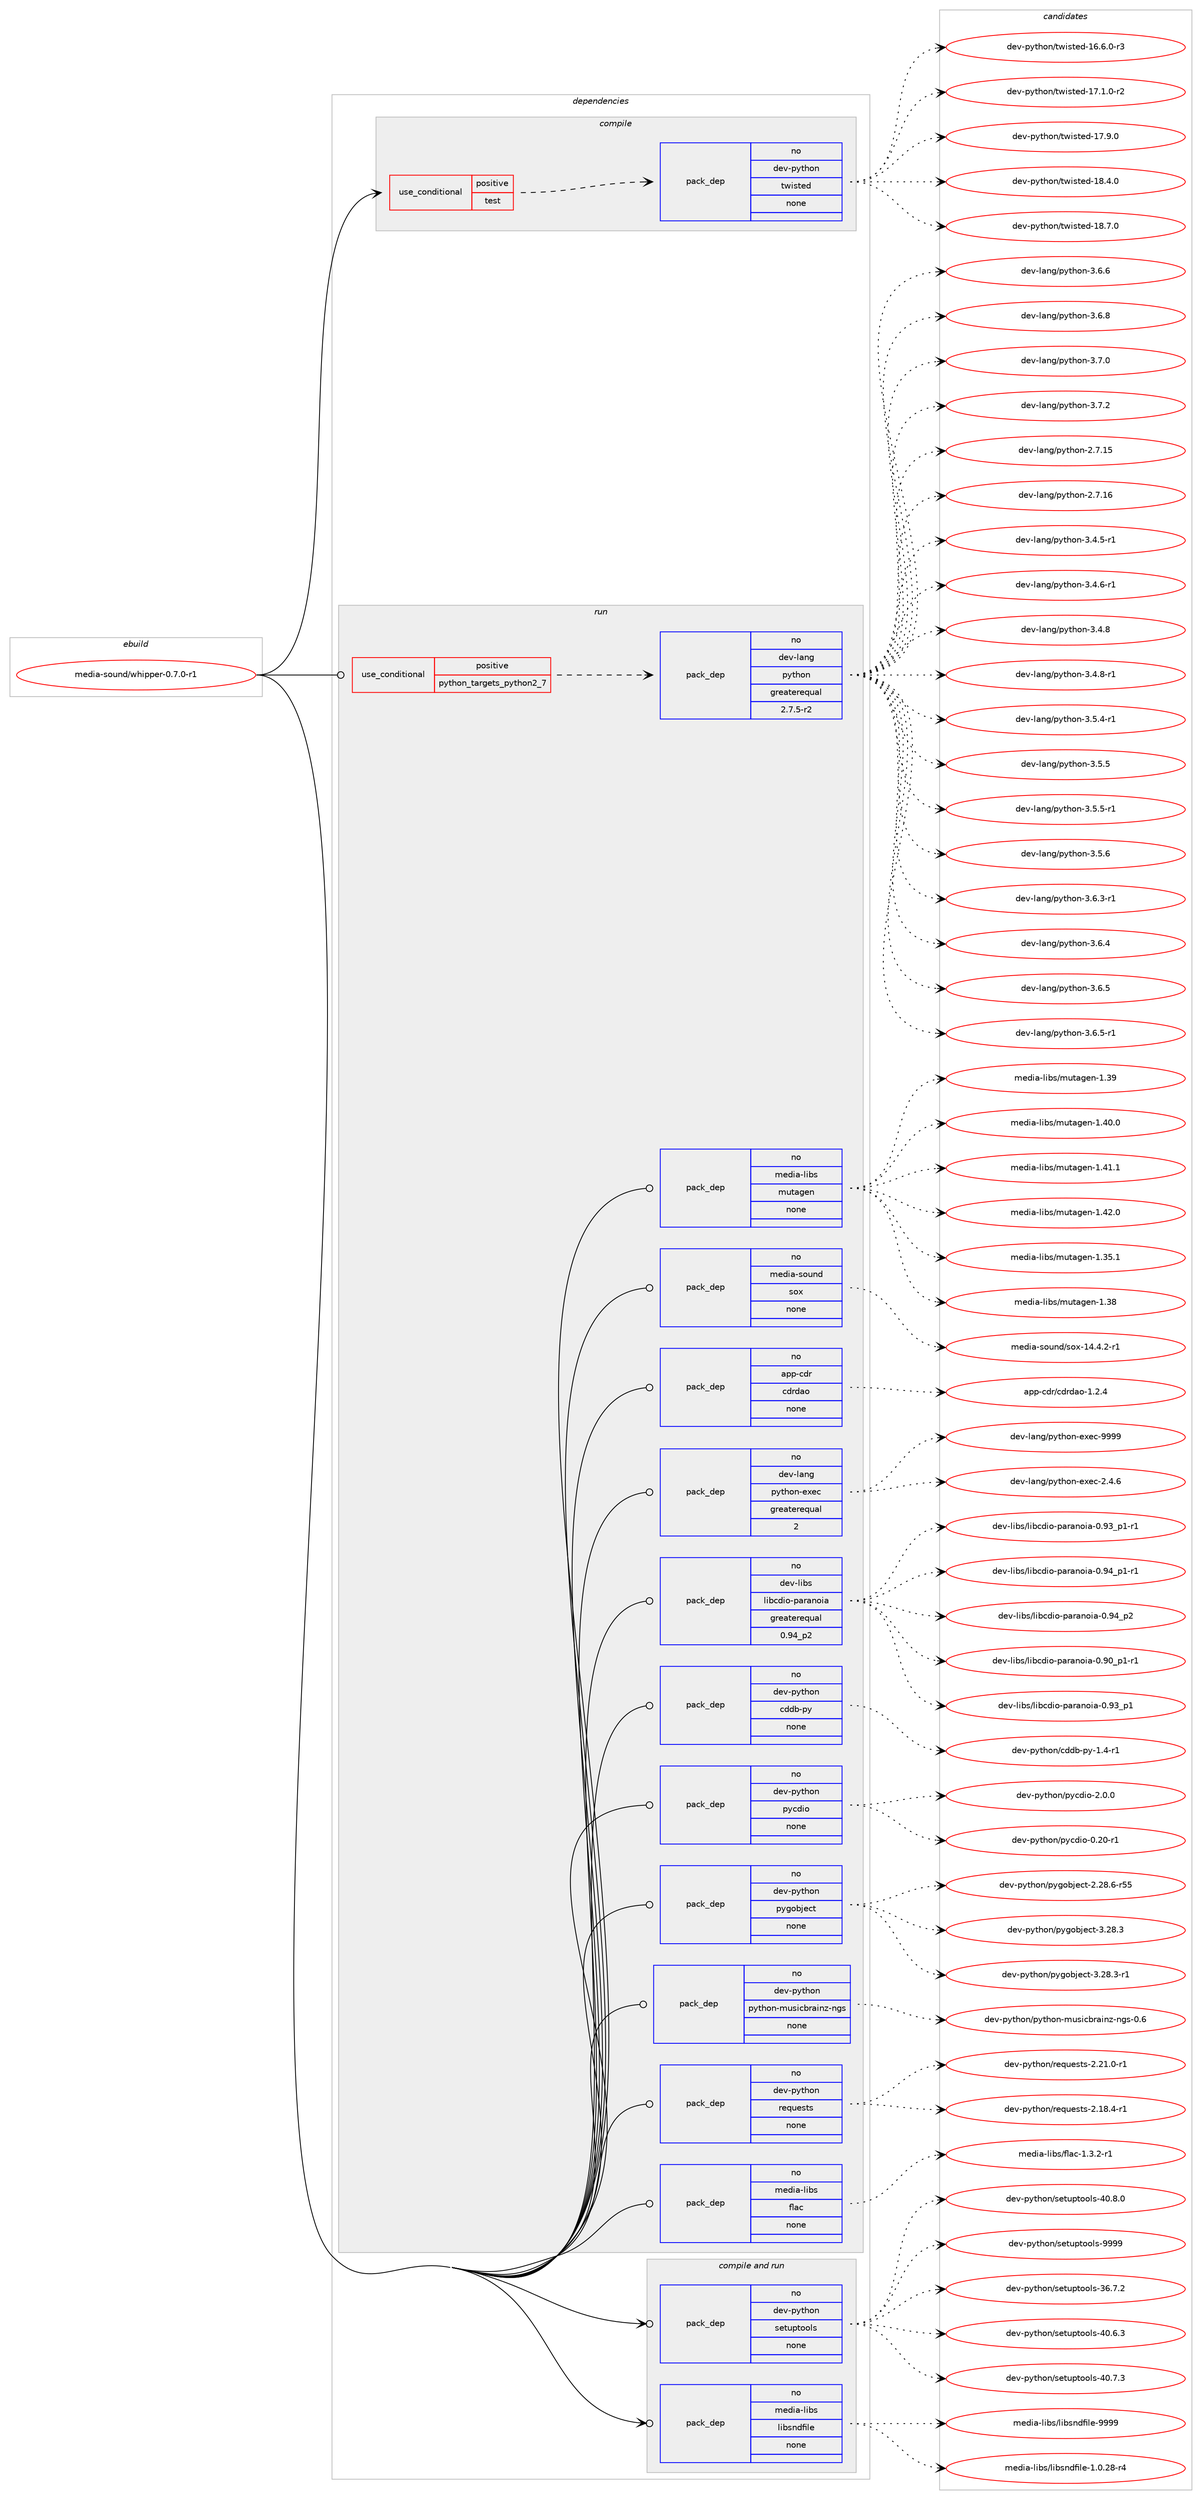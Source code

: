 digraph prolog {

# *************
# Graph options
# *************

newrank=true;
concentrate=true;
compound=true;
graph [rankdir=LR,fontname=Helvetica,fontsize=10,ranksep=1.5];#, ranksep=2.5, nodesep=0.2];
edge  [arrowhead=vee];
node  [fontname=Helvetica,fontsize=10];

# **********
# The ebuild
# **********

subgraph cluster_leftcol {
color=gray;
rank=same;
label=<<i>ebuild</i>>;
id [label="media-sound/whipper-0.7.0-r1", color=red, width=4, href="../media-sound/whipper-0.7.0-r1.svg"];
}

# ****************
# The dependencies
# ****************

subgraph cluster_midcol {
color=gray;
label=<<i>dependencies</i>>;
subgraph cluster_compile {
fillcolor="#eeeeee";
style=filled;
label=<<i>compile</i>>;
subgraph cond438404 {
dependency1631532 [label=<<TABLE BORDER="0" CELLBORDER="1" CELLSPACING="0" CELLPADDING="4"><TR><TD ROWSPAN="3" CELLPADDING="10">use_conditional</TD></TR><TR><TD>positive</TD></TR><TR><TD>test</TD></TR></TABLE>>, shape=none, color=red];
subgraph pack1166774 {
dependency1631533 [label=<<TABLE BORDER="0" CELLBORDER="1" CELLSPACING="0" CELLPADDING="4" WIDTH="220"><TR><TD ROWSPAN="6" CELLPADDING="30">pack_dep</TD></TR><TR><TD WIDTH="110">no</TD></TR><TR><TD>dev-python</TD></TR><TR><TD>twisted</TD></TR><TR><TD>none</TD></TR><TR><TD></TD></TR></TABLE>>, shape=none, color=blue];
}
dependency1631532:e -> dependency1631533:w [weight=20,style="dashed",arrowhead="vee"];
}
id:e -> dependency1631532:w [weight=20,style="solid",arrowhead="vee"];
}
subgraph cluster_compileandrun {
fillcolor="#eeeeee";
style=filled;
label=<<i>compile and run</i>>;
subgraph pack1166775 {
dependency1631534 [label=<<TABLE BORDER="0" CELLBORDER="1" CELLSPACING="0" CELLPADDING="4" WIDTH="220"><TR><TD ROWSPAN="6" CELLPADDING="30">pack_dep</TD></TR><TR><TD WIDTH="110">no</TD></TR><TR><TD>dev-python</TD></TR><TR><TD>setuptools</TD></TR><TR><TD>none</TD></TR><TR><TD></TD></TR></TABLE>>, shape=none, color=blue];
}
id:e -> dependency1631534:w [weight=20,style="solid",arrowhead="odotvee"];
subgraph pack1166776 {
dependency1631535 [label=<<TABLE BORDER="0" CELLBORDER="1" CELLSPACING="0" CELLPADDING="4" WIDTH="220"><TR><TD ROWSPAN="6" CELLPADDING="30">pack_dep</TD></TR><TR><TD WIDTH="110">no</TD></TR><TR><TD>media-libs</TD></TR><TR><TD>libsndfile</TD></TR><TR><TD>none</TD></TR><TR><TD></TD></TR></TABLE>>, shape=none, color=blue];
}
id:e -> dependency1631535:w [weight=20,style="solid",arrowhead="odotvee"];
}
subgraph cluster_run {
fillcolor="#eeeeee";
style=filled;
label=<<i>run</i>>;
subgraph cond438405 {
dependency1631536 [label=<<TABLE BORDER="0" CELLBORDER="1" CELLSPACING="0" CELLPADDING="4"><TR><TD ROWSPAN="3" CELLPADDING="10">use_conditional</TD></TR><TR><TD>positive</TD></TR><TR><TD>python_targets_python2_7</TD></TR></TABLE>>, shape=none, color=red];
subgraph pack1166777 {
dependency1631537 [label=<<TABLE BORDER="0" CELLBORDER="1" CELLSPACING="0" CELLPADDING="4" WIDTH="220"><TR><TD ROWSPAN="6" CELLPADDING="30">pack_dep</TD></TR><TR><TD WIDTH="110">no</TD></TR><TR><TD>dev-lang</TD></TR><TR><TD>python</TD></TR><TR><TD>greaterequal</TD></TR><TR><TD>2.7.5-r2</TD></TR></TABLE>>, shape=none, color=blue];
}
dependency1631536:e -> dependency1631537:w [weight=20,style="dashed",arrowhead="vee"];
}
id:e -> dependency1631536:w [weight=20,style="solid",arrowhead="odot"];
subgraph pack1166778 {
dependency1631538 [label=<<TABLE BORDER="0" CELLBORDER="1" CELLSPACING="0" CELLPADDING="4" WIDTH="220"><TR><TD ROWSPAN="6" CELLPADDING="30">pack_dep</TD></TR><TR><TD WIDTH="110">no</TD></TR><TR><TD>app-cdr</TD></TR><TR><TD>cdrdao</TD></TR><TR><TD>none</TD></TR><TR><TD></TD></TR></TABLE>>, shape=none, color=blue];
}
id:e -> dependency1631538:w [weight=20,style="solid",arrowhead="odot"];
subgraph pack1166779 {
dependency1631539 [label=<<TABLE BORDER="0" CELLBORDER="1" CELLSPACING="0" CELLPADDING="4" WIDTH="220"><TR><TD ROWSPAN="6" CELLPADDING="30">pack_dep</TD></TR><TR><TD WIDTH="110">no</TD></TR><TR><TD>dev-lang</TD></TR><TR><TD>python-exec</TD></TR><TR><TD>greaterequal</TD></TR><TR><TD>2</TD></TR></TABLE>>, shape=none, color=blue];
}
id:e -> dependency1631539:w [weight=20,style="solid",arrowhead="odot"];
subgraph pack1166780 {
dependency1631540 [label=<<TABLE BORDER="0" CELLBORDER="1" CELLSPACING="0" CELLPADDING="4" WIDTH="220"><TR><TD ROWSPAN="6" CELLPADDING="30">pack_dep</TD></TR><TR><TD WIDTH="110">no</TD></TR><TR><TD>dev-libs</TD></TR><TR><TD>libcdio-paranoia</TD></TR><TR><TD>greaterequal</TD></TR><TR><TD>0.94_p2</TD></TR></TABLE>>, shape=none, color=blue];
}
id:e -> dependency1631540:w [weight=20,style="solid",arrowhead="odot"];
subgraph pack1166781 {
dependency1631541 [label=<<TABLE BORDER="0" CELLBORDER="1" CELLSPACING="0" CELLPADDING="4" WIDTH="220"><TR><TD ROWSPAN="6" CELLPADDING="30">pack_dep</TD></TR><TR><TD WIDTH="110">no</TD></TR><TR><TD>dev-python</TD></TR><TR><TD>cddb-py</TD></TR><TR><TD>none</TD></TR><TR><TD></TD></TR></TABLE>>, shape=none, color=blue];
}
id:e -> dependency1631541:w [weight=20,style="solid",arrowhead="odot"];
subgraph pack1166782 {
dependency1631542 [label=<<TABLE BORDER="0" CELLBORDER="1" CELLSPACING="0" CELLPADDING="4" WIDTH="220"><TR><TD ROWSPAN="6" CELLPADDING="30">pack_dep</TD></TR><TR><TD WIDTH="110">no</TD></TR><TR><TD>dev-python</TD></TR><TR><TD>pycdio</TD></TR><TR><TD>none</TD></TR><TR><TD></TD></TR></TABLE>>, shape=none, color=blue];
}
id:e -> dependency1631542:w [weight=20,style="solid",arrowhead="odot"];
subgraph pack1166783 {
dependency1631543 [label=<<TABLE BORDER="0" CELLBORDER="1" CELLSPACING="0" CELLPADDING="4" WIDTH="220"><TR><TD ROWSPAN="6" CELLPADDING="30">pack_dep</TD></TR><TR><TD WIDTH="110">no</TD></TR><TR><TD>dev-python</TD></TR><TR><TD>pygobject</TD></TR><TR><TD>none</TD></TR><TR><TD></TD></TR></TABLE>>, shape=none, color=blue];
}
id:e -> dependency1631543:w [weight=20,style="solid",arrowhead="odot"];
subgraph pack1166784 {
dependency1631544 [label=<<TABLE BORDER="0" CELLBORDER="1" CELLSPACING="0" CELLPADDING="4" WIDTH="220"><TR><TD ROWSPAN="6" CELLPADDING="30">pack_dep</TD></TR><TR><TD WIDTH="110">no</TD></TR><TR><TD>dev-python</TD></TR><TR><TD>python-musicbrainz-ngs</TD></TR><TR><TD>none</TD></TR><TR><TD></TD></TR></TABLE>>, shape=none, color=blue];
}
id:e -> dependency1631544:w [weight=20,style="solid",arrowhead="odot"];
subgraph pack1166785 {
dependency1631545 [label=<<TABLE BORDER="0" CELLBORDER="1" CELLSPACING="0" CELLPADDING="4" WIDTH="220"><TR><TD ROWSPAN="6" CELLPADDING="30">pack_dep</TD></TR><TR><TD WIDTH="110">no</TD></TR><TR><TD>dev-python</TD></TR><TR><TD>requests</TD></TR><TR><TD>none</TD></TR><TR><TD></TD></TR></TABLE>>, shape=none, color=blue];
}
id:e -> dependency1631545:w [weight=20,style="solid",arrowhead="odot"];
subgraph pack1166786 {
dependency1631546 [label=<<TABLE BORDER="0" CELLBORDER="1" CELLSPACING="0" CELLPADDING="4" WIDTH="220"><TR><TD ROWSPAN="6" CELLPADDING="30">pack_dep</TD></TR><TR><TD WIDTH="110">no</TD></TR><TR><TD>media-libs</TD></TR><TR><TD>flac</TD></TR><TR><TD>none</TD></TR><TR><TD></TD></TR></TABLE>>, shape=none, color=blue];
}
id:e -> dependency1631546:w [weight=20,style="solid",arrowhead="odot"];
subgraph pack1166787 {
dependency1631547 [label=<<TABLE BORDER="0" CELLBORDER="1" CELLSPACING="0" CELLPADDING="4" WIDTH="220"><TR><TD ROWSPAN="6" CELLPADDING="30">pack_dep</TD></TR><TR><TD WIDTH="110">no</TD></TR><TR><TD>media-libs</TD></TR><TR><TD>mutagen</TD></TR><TR><TD>none</TD></TR><TR><TD></TD></TR></TABLE>>, shape=none, color=blue];
}
id:e -> dependency1631547:w [weight=20,style="solid",arrowhead="odot"];
subgraph pack1166788 {
dependency1631548 [label=<<TABLE BORDER="0" CELLBORDER="1" CELLSPACING="0" CELLPADDING="4" WIDTH="220"><TR><TD ROWSPAN="6" CELLPADDING="30">pack_dep</TD></TR><TR><TD WIDTH="110">no</TD></TR><TR><TD>media-sound</TD></TR><TR><TD>sox</TD></TR><TR><TD>none</TD></TR><TR><TD></TD></TR></TABLE>>, shape=none, color=blue];
}
id:e -> dependency1631548:w [weight=20,style="solid",arrowhead="odot"];
}
}

# **************
# The candidates
# **************

subgraph cluster_choices {
rank=same;
color=gray;
label=<<i>candidates</i>>;

subgraph choice1166774 {
color=black;
nodesep=1;
choice1001011184511212111610411111047116119105115116101100454954465446484511451 [label="dev-python/twisted-16.6.0-r3", color=red, width=4,href="../dev-python/twisted-16.6.0-r3.svg"];
choice1001011184511212111610411111047116119105115116101100454955464946484511450 [label="dev-python/twisted-17.1.0-r2", color=red, width=4,href="../dev-python/twisted-17.1.0-r2.svg"];
choice100101118451121211161041111104711611910511511610110045495546574648 [label="dev-python/twisted-17.9.0", color=red, width=4,href="../dev-python/twisted-17.9.0.svg"];
choice100101118451121211161041111104711611910511511610110045495646524648 [label="dev-python/twisted-18.4.0", color=red, width=4,href="../dev-python/twisted-18.4.0.svg"];
choice100101118451121211161041111104711611910511511610110045495646554648 [label="dev-python/twisted-18.7.0", color=red, width=4,href="../dev-python/twisted-18.7.0.svg"];
dependency1631533:e -> choice1001011184511212111610411111047116119105115116101100454954465446484511451:w [style=dotted,weight="100"];
dependency1631533:e -> choice1001011184511212111610411111047116119105115116101100454955464946484511450:w [style=dotted,weight="100"];
dependency1631533:e -> choice100101118451121211161041111104711611910511511610110045495546574648:w [style=dotted,weight="100"];
dependency1631533:e -> choice100101118451121211161041111104711611910511511610110045495646524648:w [style=dotted,weight="100"];
dependency1631533:e -> choice100101118451121211161041111104711611910511511610110045495646554648:w [style=dotted,weight="100"];
}
subgraph choice1166775 {
color=black;
nodesep=1;
choice100101118451121211161041111104711510111611711211611111110811545515446554650 [label="dev-python/setuptools-36.7.2", color=red, width=4,href="../dev-python/setuptools-36.7.2.svg"];
choice100101118451121211161041111104711510111611711211611111110811545524846544651 [label="dev-python/setuptools-40.6.3", color=red, width=4,href="../dev-python/setuptools-40.6.3.svg"];
choice100101118451121211161041111104711510111611711211611111110811545524846554651 [label="dev-python/setuptools-40.7.3", color=red, width=4,href="../dev-python/setuptools-40.7.3.svg"];
choice100101118451121211161041111104711510111611711211611111110811545524846564648 [label="dev-python/setuptools-40.8.0", color=red, width=4,href="../dev-python/setuptools-40.8.0.svg"];
choice10010111845112121116104111110471151011161171121161111111081154557575757 [label="dev-python/setuptools-9999", color=red, width=4,href="../dev-python/setuptools-9999.svg"];
dependency1631534:e -> choice100101118451121211161041111104711510111611711211611111110811545515446554650:w [style=dotted,weight="100"];
dependency1631534:e -> choice100101118451121211161041111104711510111611711211611111110811545524846544651:w [style=dotted,weight="100"];
dependency1631534:e -> choice100101118451121211161041111104711510111611711211611111110811545524846554651:w [style=dotted,weight="100"];
dependency1631534:e -> choice100101118451121211161041111104711510111611711211611111110811545524846564648:w [style=dotted,weight="100"];
dependency1631534:e -> choice10010111845112121116104111110471151011161171121161111111081154557575757:w [style=dotted,weight="100"];
}
subgraph choice1166776 {
color=black;
nodesep=1;
choice1091011001059745108105981154710810598115110100102105108101454946484650564511452 [label="media-libs/libsndfile-1.0.28-r4", color=red, width=4,href="../media-libs/libsndfile-1.0.28-r4.svg"];
choice10910110010597451081059811547108105981151101001021051081014557575757 [label="media-libs/libsndfile-9999", color=red, width=4,href="../media-libs/libsndfile-9999.svg"];
dependency1631535:e -> choice1091011001059745108105981154710810598115110100102105108101454946484650564511452:w [style=dotted,weight="100"];
dependency1631535:e -> choice10910110010597451081059811547108105981151101001021051081014557575757:w [style=dotted,weight="100"];
}
subgraph choice1166777 {
color=black;
nodesep=1;
choice10010111845108971101034711212111610411111045504655464953 [label="dev-lang/python-2.7.15", color=red, width=4,href="../dev-lang/python-2.7.15.svg"];
choice10010111845108971101034711212111610411111045504655464954 [label="dev-lang/python-2.7.16", color=red, width=4,href="../dev-lang/python-2.7.16.svg"];
choice1001011184510897110103471121211161041111104551465246534511449 [label="dev-lang/python-3.4.5-r1", color=red, width=4,href="../dev-lang/python-3.4.5-r1.svg"];
choice1001011184510897110103471121211161041111104551465246544511449 [label="dev-lang/python-3.4.6-r1", color=red, width=4,href="../dev-lang/python-3.4.6-r1.svg"];
choice100101118451089711010347112121116104111110455146524656 [label="dev-lang/python-3.4.8", color=red, width=4,href="../dev-lang/python-3.4.8.svg"];
choice1001011184510897110103471121211161041111104551465246564511449 [label="dev-lang/python-3.4.8-r1", color=red, width=4,href="../dev-lang/python-3.4.8-r1.svg"];
choice1001011184510897110103471121211161041111104551465346524511449 [label="dev-lang/python-3.5.4-r1", color=red, width=4,href="../dev-lang/python-3.5.4-r1.svg"];
choice100101118451089711010347112121116104111110455146534653 [label="dev-lang/python-3.5.5", color=red, width=4,href="../dev-lang/python-3.5.5.svg"];
choice1001011184510897110103471121211161041111104551465346534511449 [label="dev-lang/python-3.5.5-r1", color=red, width=4,href="../dev-lang/python-3.5.5-r1.svg"];
choice100101118451089711010347112121116104111110455146534654 [label="dev-lang/python-3.5.6", color=red, width=4,href="../dev-lang/python-3.5.6.svg"];
choice1001011184510897110103471121211161041111104551465446514511449 [label="dev-lang/python-3.6.3-r1", color=red, width=4,href="../dev-lang/python-3.6.3-r1.svg"];
choice100101118451089711010347112121116104111110455146544652 [label="dev-lang/python-3.6.4", color=red, width=4,href="../dev-lang/python-3.6.4.svg"];
choice100101118451089711010347112121116104111110455146544653 [label="dev-lang/python-3.6.5", color=red, width=4,href="../dev-lang/python-3.6.5.svg"];
choice1001011184510897110103471121211161041111104551465446534511449 [label="dev-lang/python-3.6.5-r1", color=red, width=4,href="../dev-lang/python-3.6.5-r1.svg"];
choice100101118451089711010347112121116104111110455146544654 [label="dev-lang/python-3.6.6", color=red, width=4,href="../dev-lang/python-3.6.6.svg"];
choice100101118451089711010347112121116104111110455146544656 [label="dev-lang/python-3.6.8", color=red, width=4,href="../dev-lang/python-3.6.8.svg"];
choice100101118451089711010347112121116104111110455146554648 [label="dev-lang/python-3.7.0", color=red, width=4,href="../dev-lang/python-3.7.0.svg"];
choice100101118451089711010347112121116104111110455146554650 [label="dev-lang/python-3.7.2", color=red, width=4,href="../dev-lang/python-3.7.2.svg"];
dependency1631537:e -> choice10010111845108971101034711212111610411111045504655464953:w [style=dotted,weight="100"];
dependency1631537:e -> choice10010111845108971101034711212111610411111045504655464954:w [style=dotted,weight="100"];
dependency1631537:e -> choice1001011184510897110103471121211161041111104551465246534511449:w [style=dotted,weight="100"];
dependency1631537:e -> choice1001011184510897110103471121211161041111104551465246544511449:w [style=dotted,weight="100"];
dependency1631537:e -> choice100101118451089711010347112121116104111110455146524656:w [style=dotted,weight="100"];
dependency1631537:e -> choice1001011184510897110103471121211161041111104551465246564511449:w [style=dotted,weight="100"];
dependency1631537:e -> choice1001011184510897110103471121211161041111104551465346524511449:w [style=dotted,weight="100"];
dependency1631537:e -> choice100101118451089711010347112121116104111110455146534653:w [style=dotted,weight="100"];
dependency1631537:e -> choice1001011184510897110103471121211161041111104551465346534511449:w [style=dotted,weight="100"];
dependency1631537:e -> choice100101118451089711010347112121116104111110455146534654:w [style=dotted,weight="100"];
dependency1631537:e -> choice1001011184510897110103471121211161041111104551465446514511449:w [style=dotted,weight="100"];
dependency1631537:e -> choice100101118451089711010347112121116104111110455146544652:w [style=dotted,weight="100"];
dependency1631537:e -> choice100101118451089711010347112121116104111110455146544653:w [style=dotted,weight="100"];
dependency1631537:e -> choice1001011184510897110103471121211161041111104551465446534511449:w [style=dotted,weight="100"];
dependency1631537:e -> choice100101118451089711010347112121116104111110455146544654:w [style=dotted,weight="100"];
dependency1631537:e -> choice100101118451089711010347112121116104111110455146544656:w [style=dotted,weight="100"];
dependency1631537:e -> choice100101118451089711010347112121116104111110455146554648:w [style=dotted,weight="100"];
dependency1631537:e -> choice100101118451089711010347112121116104111110455146554650:w [style=dotted,weight="100"];
}
subgraph choice1166778 {
color=black;
nodesep=1;
choice971121124599100114479910011410097111454946504652 [label="app-cdr/cdrdao-1.2.4", color=red, width=4,href="../app-cdr/cdrdao-1.2.4.svg"];
dependency1631538:e -> choice971121124599100114479910011410097111454946504652:w [style=dotted,weight="100"];
}
subgraph choice1166779 {
color=black;
nodesep=1;
choice1001011184510897110103471121211161041111104510112010199455046524654 [label="dev-lang/python-exec-2.4.6", color=red, width=4,href="../dev-lang/python-exec-2.4.6.svg"];
choice10010111845108971101034711212111610411111045101120101994557575757 [label="dev-lang/python-exec-9999", color=red, width=4,href="../dev-lang/python-exec-9999.svg"];
dependency1631539:e -> choice1001011184510897110103471121211161041111104510112010199455046524654:w [style=dotted,weight="100"];
dependency1631539:e -> choice10010111845108971101034711212111610411111045101120101994557575757:w [style=dotted,weight="100"];
}
subgraph choice1166780 {
color=black;
nodesep=1;
choice100101118451081059811547108105989910010511145112971149711011110597454846574895112494511449 [label="dev-libs/libcdio-paranoia-0.90_p1-r1", color=red, width=4,href="../dev-libs/libcdio-paranoia-0.90_p1-r1.svg"];
choice10010111845108105981154710810598991001051114511297114971101111059745484657519511249 [label="dev-libs/libcdio-paranoia-0.93_p1", color=red, width=4,href="../dev-libs/libcdio-paranoia-0.93_p1.svg"];
choice100101118451081059811547108105989910010511145112971149711011110597454846575195112494511449 [label="dev-libs/libcdio-paranoia-0.93_p1-r1", color=red, width=4,href="../dev-libs/libcdio-paranoia-0.93_p1-r1.svg"];
choice100101118451081059811547108105989910010511145112971149711011110597454846575295112494511449 [label="dev-libs/libcdio-paranoia-0.94_p1-r1", color=red, width=4,href="../dev-libs/libcdio-paranoia-0.94_p1-r1.svg"];
choice10010111845108105981154710810598991001051114511297114971101111059745484657529511250 [label="dev-libs/libcdio-paranoia-0.94_p2", color=red, width=4,href="../dev-libs/libcdio-paranoia-0.94_p2.svg"];
dependency1631540:e -> choice100101118451081059811547108105989910010511145112971149711011110597454846574895112494511449:w [style=dotted,weight="100"];
dependency1631540:e -> choice10010111845108105981154710810598991001051114511297114971101111059745484657519511249:w [style=dotted,weight="100"];
dependency1631540:e -> choice100101118451081059811547108105989910010511145112971149711011110597454846575195112494511449:w [style=dotted,weight="100"];
dependency1631540:e -> choice100101118451081059811547108105989910010511145112971149711011110597454846575295112494511449:w [style=dotted,weight="100"];
dependency1631540:e -> choice10010111845108105981154710810598991001051114511297114971101111059745484657529511250:w [style=dotted,weight="100"];
}
subgraph choice1166781 {
color=black;
nodesep=1;
choice1001011184511212111610411111047991001009845112121454946524511449 [label="dev-python/cddb-py-1.4-r1", color=red, width=4,href="../dev-python/cddb-py-1.4-r1.svg"];
dependency1631541:e -> choice1001011184511212111610411111047991001009845112121454946524511449:w [style=dotted,weight="100"];
}
subgraph choice1166782 {
color=black;
nodesep=1;
choice10010111845112121116104111110471121219910010511145484650484511449 [label="dev-python/pycdio-0.20-r1", color=red, width=4,href="../dev-python/pycdio-0.20-r1.svg"];
choice100101118451121211161041111104711212199100105111455046484648 [label="dev-python/pycdio-2.0.0", color=red, width=4,href="../dev-python/pycdio-2.0.0.svg"];
dependency1631542:e -> choice10010111845112121116104111110471121219910010511145484650484511449:w [style=dotted,weight="100"];
dependency1631542:e -> choice100101118451121211161041111104711212199100105111455046484648:w [style=dotted,weight="100"];
}
subgraph choice1166783 {
color=black;
nodesep=1;
choice1001011184511212111610411111047112121103111981061019911645504650564654451145353 [label="dev-python/pygobject-2.28.6-r55", color=red, width=4,href="../dev-python/pygobject-2.28.6-r55.svg"];
choice1001011184511212111610411111047112121103111981061019911645514650564651 [label="dev-python/pygobject-3.28.3", color=red, width=4,href="../dev-python/pygobject-3.28.3.svg"];
choice10010111845112121116104111110471121211031119810610199116455146505646514511449 [label="dev-python/pygobject-3.28.3-r1", color=red, width=4,href="../dev-python/pygobject-3.28.3-r1.svg"];
dependency1631543:e -> choice1001011184511212111610411111047112121103111981061019911645504650564654451145353:w [style=dotted,weight="100"];
dependency1631543:e -> choice1001011184511212111610411111047112121103111981061019911645514650564651:w [style=dotted,weight="100"];
dependency1631543:e -> choice10010111845112121116104111110471121211031119810610199116455146505646514511449:w [style=dotted,weight="100"];
}
subgraph choice1166784 {
color=black;
nodesep=1;
choice1001011184511212111610411111047112121116104111110451091171151059998114971051101224511010311545484654 [label="dev-python/python-musicbrainz-ngs-0.6", color=red, width=4,href="../dev-python/python-musicbrainz-ngs-0.6.svg"];
dependency1631544:e -> choice1001011184511212111610411111047112121116104111110451091171151059998114971051101224511010311545484654:w [style=dotted,weight="100"];
}
subgraph choice1166785 {
color=black;
nodesep=1;
choice1001011184511212111610411111047114101113117101115116115455046495646524511449 [label="dev-python/requests-2.18.4-r1", color=red, width=4,href="../dev-python/requests-2.18.4-r1.svg"];
choice1001011184511212111610411111047114101113117101115116115455046504946484511449 [label="dev-python/requests-2.21.0-r1", color=red, width=4,href="../dev-python/requests-2.21.0-r1.svg"];
dependency1631545:e -> choice1001011184511212111610411111047114101113117101115116115455046495646524511449:w [style=dotted,weight="100"];
dependency1631545:e -> choice1001011184511212111610411111047114101113117101115116115455046504946484511449:w [style=dotted,weight="100"];
}
subgraph choice1166786 {
color=black;
nodesep=1;
choice1091011001059745108105981154710210897994549465146504511449 [label="media-libs/flac-1.3.2-r1", color=red, width=4,href="../media-libs/flac-1.3.2-r1.svg"];
dependency1631546:e -> choice1091011001059745108105981154710210897994549465146504511449:w [style=dotted,weight="100"];
}
subgraph choice1166787 {
color=black;
nodesep=1;
choice109101100105974510810598115471091171169710310111045494651534649 [label="media-libs/mutagen-1.35.1", color=red, width=4,href="../media-libs/mutagen-1.35.1.svg"];
choice10910110010597451081059811547109117116971031011104549465156 [label="media-libs/mutagen-1.38", color=red, width=4,href="../media-libs/mutagen-1.38.svg"];
choice10910110010597451081059811547109117116971031011104549465157 [label="media-libs/mutagen-1.39", color=red, width=4,href="../media-libs/mutagen-1.39.svg"];
choice109101100105974510810598115471091171169710310111045494652484648 [label="media-libs/mutagen-1.40.0", color=red, width=4,href="../media-libs/mutagen-1.40.0.svg"];
choice109101100105974510810598115471091171169710310111045494652494649 [label="media-libs/mutagen-1.41.1", color=red, width=4,href="../media-libs/mutagen-1.41.1.svg"];
choice109101100105974510810598115471091171169710310111045494652504648 [label="media-libs/mutagen-1.42.0", color=red, width=4,href="../media-libs/mutagen-1.42.0.svg"];
dependency1631547:e -> choice109101100105974510810598115471091171169710310111045494651534649:w [style=dotted,weight="100"];
dependency1631547:e -> choice10910110010597451081059811547109117116971031011104549465156:w [style=dotted,weight="100"];
dependency1631547:e -> choice10910110010597451081059811547109117116971031011104549465157:w [style=dotted,weight="100"];
dependency1631547:e -> choice109101100105974510810598115471091171169710310111045494652484648:w [style=dotted,weight="100"];
dependency1631547:e -> choice109101100105974510810598115471091171169710310111045494652494649:w [style=dotted,weight="100"];
dependency1631547:e -> choice109101100105974510810598115471091171169710310111045494652504648:w [style=dotted,weight="100"];
}
subgraph choice1166788 {
color=black;
nodesep=1;
choice109101100105974511511111711010047115111120454952465246504511449 [label="media-sound/sox-14.4.2-r1", color=red, width=4,href="../media-sound/sox-14.4.2-r1.svg"];
dependency1631548:e -> choice109101100105974511511111711010047115111120454952465246504511449:w [style=dotted,weight="100"];
}
}

}
